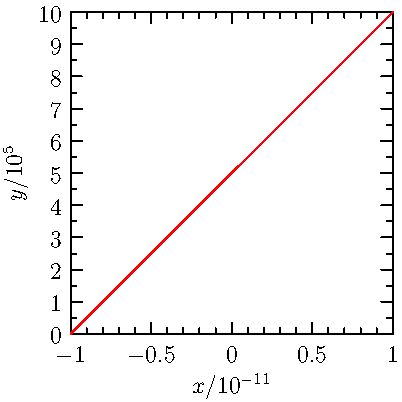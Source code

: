 import graph;

axiscoverage=0.9;
size(200,IgnoreAspect);

real[] x={-1e-11,1e-11};
real[] y={0,1e6};

real xscale=round(log10(max(x)));
real yscale=round(log10(max(y)))-1;

draw(graph(x*10^(-xscale),y*10^(-yscale)),red);

xaxis("$x/10^{"+(string) xscale+"}$",BottomTop,LeftTicks);
yaxis("$y/10^{"+(string) yscale+"}$",LeftRight,RightTicks(trailingzero));
